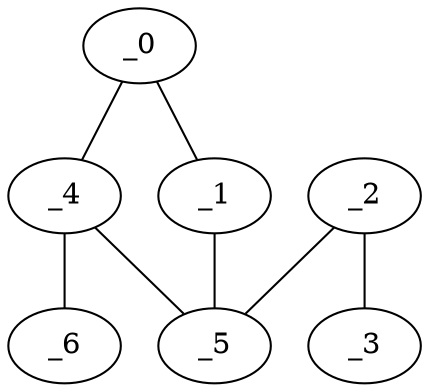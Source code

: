 graph HP1_0047 {
	_0	 [x="0.938444",
		y="3.24078"];
	_1	 [x="0.978846",
		y="1.11047"];
	_0 -- _1;
	_4	 [x="0.73",
		y="1.75"];
	_0 -- _4;
	_5	 [x="2.15356",
		y="1.95377"];
	_1 -- _5;
	_2	 [x="1.89667",
		y="0.825399"];
	_3	 [x="2.10939",
		y="3.53346"];
	_2 -- _3;
	_2 -- _5;
	_4 -- _5;
	_6	 [x="0.193425",
		y="1.95864"];
	_4 -- _6;
}
